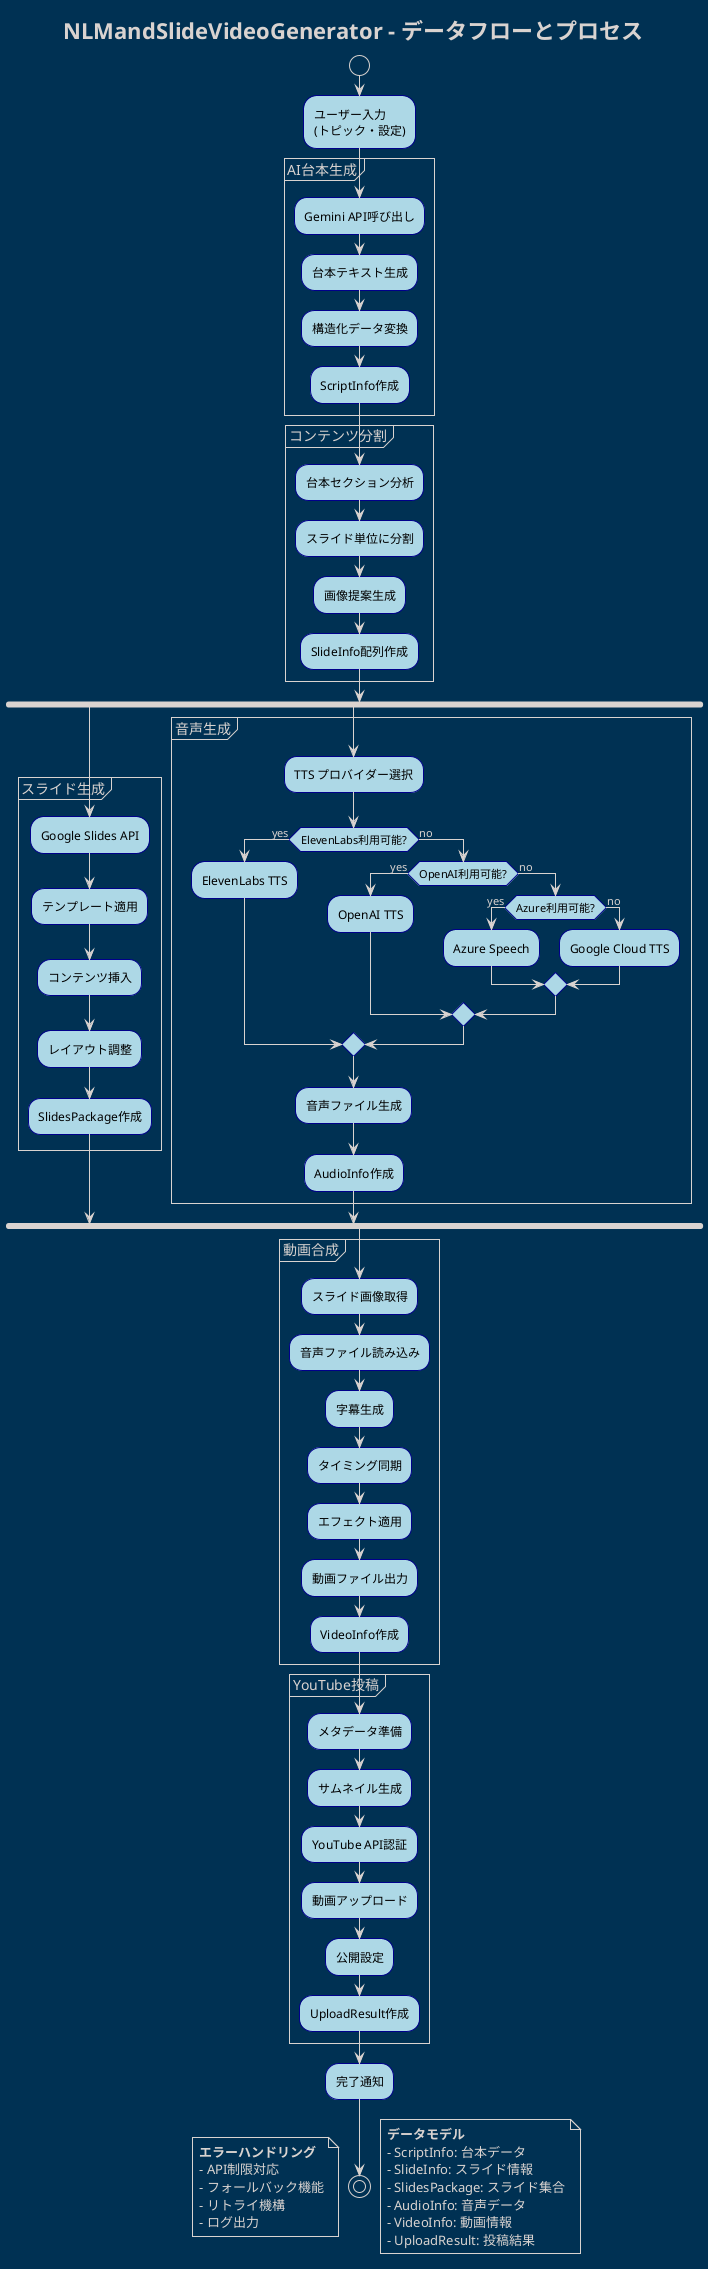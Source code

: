 @startuml data_flow
!theme blueprint
title NLMandSlideVideoGenerator - データフローとプロセス

skinparam activity {
    BackgroundColor lightblue
    BorderColor darkblue
    FontColor black
}

start

:ユーザー入力\n(トピック・設定);

partition "AI台本生成" {
    :Gemini API呼び出し;
    :台本テキスト生成;
    :構造化データ変換;
    :ScriptInfo作成;
}

partition "コンテンツ分割" {
    :台本セクション分析;
    :スライド単位に分割;
    :画像提案生成;
    :SlideInfo配列作成;
}

fork
    partition "スライド生成" {
        :Google Slides API;
        :テンプレート適用;
        :コンテンツ挿入;
        :レイアウト調整;
        :SlidesPackage作成;
    }
fork again
    partition "音声生成" {
        :TTS プロバイダー選択;
        if (ElevenLabs利用可能?) then (yes)
            :ElevenLabs TTS;
        else (no)
            if (OpenAI利用可能?) then (yes)
                :OpenAI TTS;
            else (no)
                if (Azure利用可能?) then (yes)
                    :Azure Speech;
                else (no)
                    :Google Cloud TTS;
                endif
            endif
        endif
        :音声ファイル生成;
        :AudioInfo作成;
    }
end fork

partition "動画合成" {
    :スライド画像取得;
    :音声ファイル読み込み;
    :字幕生成;
    :タイミング同期;
    :エフェクト適用;
    :動画ファイル出力;
    :VideoInfo作成;
}

partition "YouTube投稿" {
    :メタデータ準備;
    :サムネイル生成;
    :YouTube API認証;
    :動画アップロード;
    :公開設定;
    :UploadResult作成;
}

:完了通知;

stop

note right
  **データモデル**
  - ScriptInfo: 台本データ
  - SlideInfo: スライド情報
  - SlidesPackage: スライド集合
  - AudioInfo: 音声データ
  - VideoInfo: 動画情報
  - UploadResult: 投稿結果
end note

note left
  **エラーハンドリング**
  - API制限対応
  - フォールバック機能
  - リトライ機構
  - ログ出力
end note

@enduml
